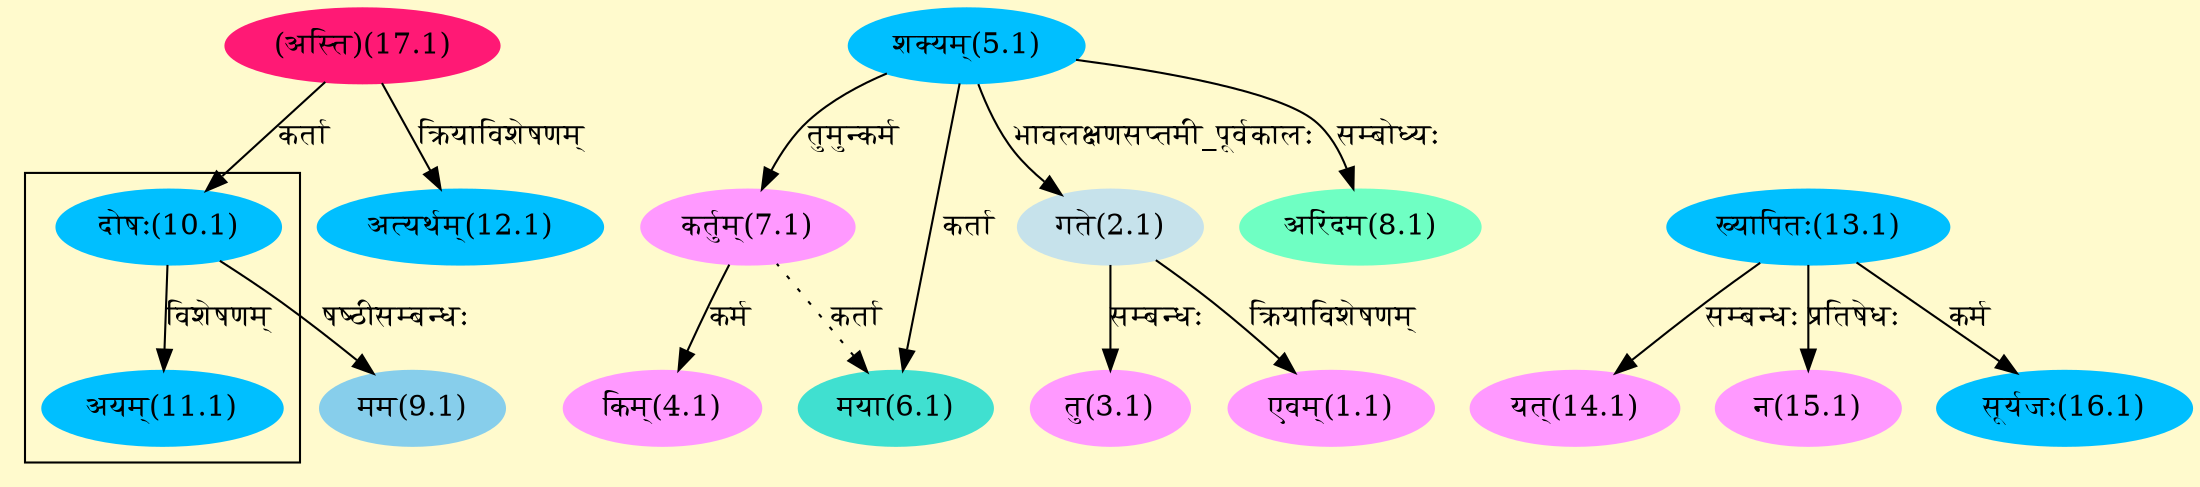 digraph G{
rankdir=BT;
 compound=true;
 bgcolor="lemonchiffon1";

subgraph cluster_1{
Node11_1 [style=filled, color="#00BFFF" label = "अयम्(11.1)"]
Node10_1 [style=filled, color="#00BFFF" label = "दोषः(10.1)"]

}
Node1_1 [style=filled, color="#FF99FF" label = "एवम्(1.1)"]
Node2_1 [style=filled, color="#C6E2EB" label = "गते(2.1)"]
Node5_1 [style=filled, color="#00BFFF" label = "शक्यम्(5.1)"]
Node3_1 [style=filled, color="#FF99FF" label = "तु(3.1)"]
Node4_1 [style=filled, color="#FF99FF" label = "किम्(4.1)"]
Node7_1 [style=filled, color="#FF99FF" label = "कर्तुम्(7.1)"]
Node6_1 [style=filled, color="#40E0D0" label = "मया(6.1)"]
Node8_1 [style=filled, color="#6FFFC3" label = "अरिंदम(8.1)"]
Node9_1 [style=filled, color="#87CEEB" label = "मम(9.1)"]
Node10_1 [style=filled, color="#00BFFF" label = "दोषः(10.1)"]
Node17_1 [style=filled, color="#FF1975" label = "(अस्ति)(17.1)"]
Node12_1 [style=filled, color="#00BFFF" label = "अत्यर्थम्(12.1)"]
Node13_1 [style=filled, color="#00BFFF" label = "ख्यापितः(13.1)"]
Node [style=filled, color="" label = "()"]
Node14_1 [style=filled, color="#FF99FF" label = "यत्(14.1)"]
Node15_1 [style=filled, color="#FF99FF" label = "न(15.1)"]
Node16_1 [style=filled, color="#00BFFF" label = "सूर्यजः(16.1)"]
/* Start of Relations section */

Node1_1 -> Node2_1 [  label="क्रियाविशेषणम्"  dir="back" ]
Node2_1 -> Node5_1 [  label="भावलक्षणसप्तमी_पूर्वकालः"  dir="back" ]
Node3_1 -> Node2_1 [  label="सम्बन्धः"  dir="back" ]
Node4_1 -> Node7_1 [  label="कर्म"  dir="back" ]
Node6_1 -> Node5_1 [  label="कर्ता"  dir="back" ]
Node6_1 -> Node7_1 [ style=dotted label="कर्ता"  dir="back" ]
Node7_1 -> Node5_1 [  label="तुमुन्कर्म"  dir="back" ]
Node8_1 -> Node5_1 [  label="सम्बोध्यः"  dir="back" ]
Node9_1 -> Node10_1 [  label="षष्ठीसम्बन्धः"  dir="back" ]
Node10_1 -> Node17_1 [  label="कर्ता"  dir="back" ]
Node11_1 -> Node10_1 [  label="विशेषणम्"  dir="back" ]
Node12_1 -> Node17_1 [  label="क्रियाविशेषणम्"  dir="back" ]
Node14_1 -> Node13_1 [  label="सम्बन्धः"  dir="back" ]
Node15_1 -> Node13_1 [  label="प्रतिषेधः"  dir="back" ]
Node16_1 -> Node13_1 [  label="कर्म"  dir="back" ]
}
